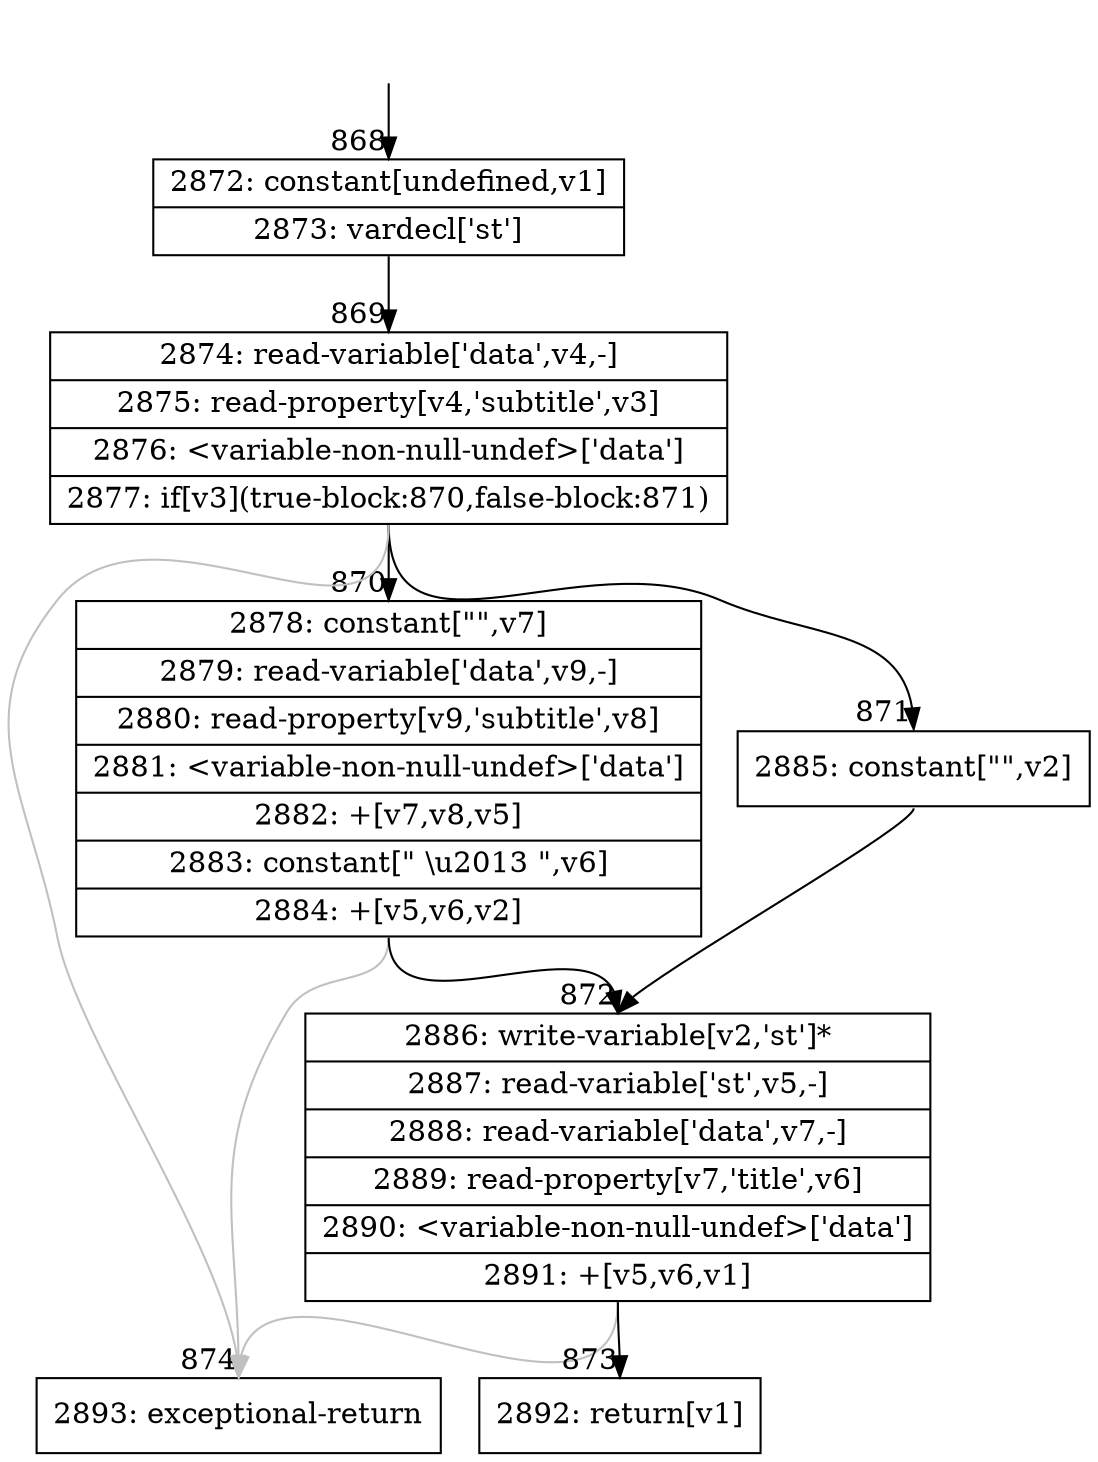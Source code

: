 digraph {
rankdir="TD"
BB_entry81[shape=none,label=""];
BB_entry81 -> BB868 [tailport=s, headport=n, headlabel="    868"]
BB868 [shape=record label="{2872: constant[undefined,v1]|2873: vardecl['st']}" ] 
BB868 -> BB869 [tailport=s, headport=n, headlabel="      869"]
BB869 [shape=record label="{2874: read-variable['data',v4,-]|2875: read-property[v4,'subtitle',v3]|2876: \<variable-non-null-undef\>['data']|2877: if[v3](true-block:870,false-block:871)}" ] 
BB869 -> BB870 [tailport=s, headport=n, headlabel="      870"]
BB869 -> BB871 [tailport=s, headport=n, headlabel="      871"]
BB869 -> BB874 [tailport=s, headport=n, color=gray, headlabel="      874"]
BB870 [shape=record label="{2878: constant[\"\",v7]|2879: read-variable['data',v9,-]|2880: read-property[v9,'subtitle',v8]|2881: \<variable-non-null-undef\>['data']|2882: +[v7,v8,v5]|2883: constant[\" \\u2013 \",v6]|2884: +[v5,v6,v2]}" ] 
BB870 -> BB872 [tailport=s, headport=n, headlabel="      872"]
BB870 -> BB874 [tailport=s, headport=n, color=gray]
BB871 [shape=record label="{2885: constant[\"\",v2]}" ] 
BB871 -> BB872 [tailport=s, headport=n]
BB872 [shape=record label="{2886: write-variable[v2,'st']*|2887: read-variable['st',v5,-]|2888: read-variable['data',v7,-]|2889: read-property[v7,'title',v6]|2890: \<variable-non-null-undef\>['data']|2891: +[v5,v6,v1]}" ] 
BB872 -> BB873 [tailport=s, headport=n, headlabel="      873"]
BB872 -> BB874 [tailport=s, headport=n, color=gray]
BB873 [shape=record label="{2892: return[v1]}" ] 
BB874 [shape=record label="{2893: exceptional-return}" ] 
//#$~ 841
}
